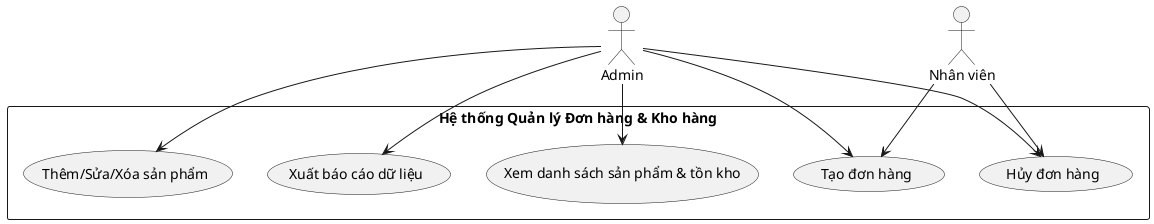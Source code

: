@startuml
actor "Admin" as Admin
actor "Nhân viên" as Staff

rectangle "Hệ thống Quản lý Đơn hàng & Kho hàng" {
    usecase "Thêm/Sửa/Xóa sản phẩm" as UC1
    usecase "Xem danh sách sản phẩm & tồn kho" as UC2
    usecase "Tạo đơn hàng" as UC3
    usecase "Hủy đơn hàng" as UC4
    usecase "Xuất báo cáo dữ liệu" as UC5
}

Admin --> UC1
Admin --> UC2
Admin --> UC3
Admin --> UC4
Admin --> UC5

Staff --> UC3
Staff --> UC4

@enduml
